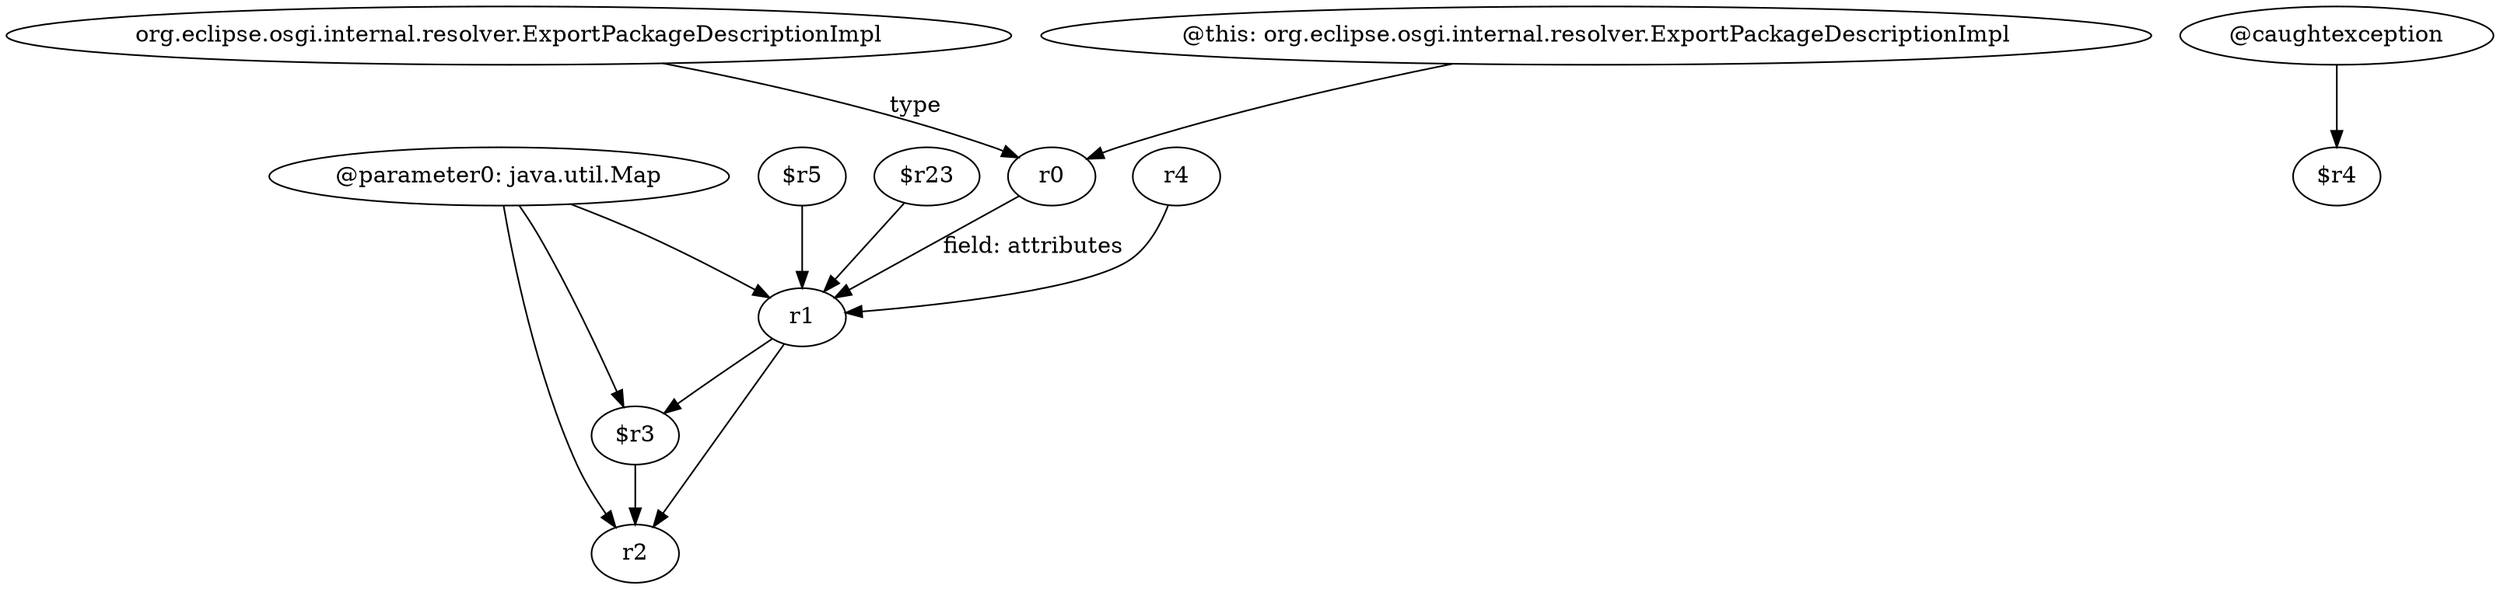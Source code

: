 digraph g {
0[label="r0"]
1[label="r1"]
0->1[label="field: attributes"]
2[label="@parameter0: java.util.Map"]
3[label="r2"]
2->3[label=""]
4[label="org.eclipse.osgi.internal.resolver.ExportPackageDescriptionImpl"]
4->0[label="type"]
5[label="$r3"]
5->3[label=""]
1->5[label=""]
6[label="r4"]
6->1[label=""]
1->3[label=""]
7[label="$r5"]
7->1[label=""]
2->1[label=""]
2->5[label=""]
8[label="@caughtexception"]
9[label="$r4"]
8->9[label=""]
10[label="$r23"]
10->1[label=""]
11[label="@this: org.eclipse.osgi.internal.resolver.ExportPackageDescriptionImpl"]
11->0[label=""]
}